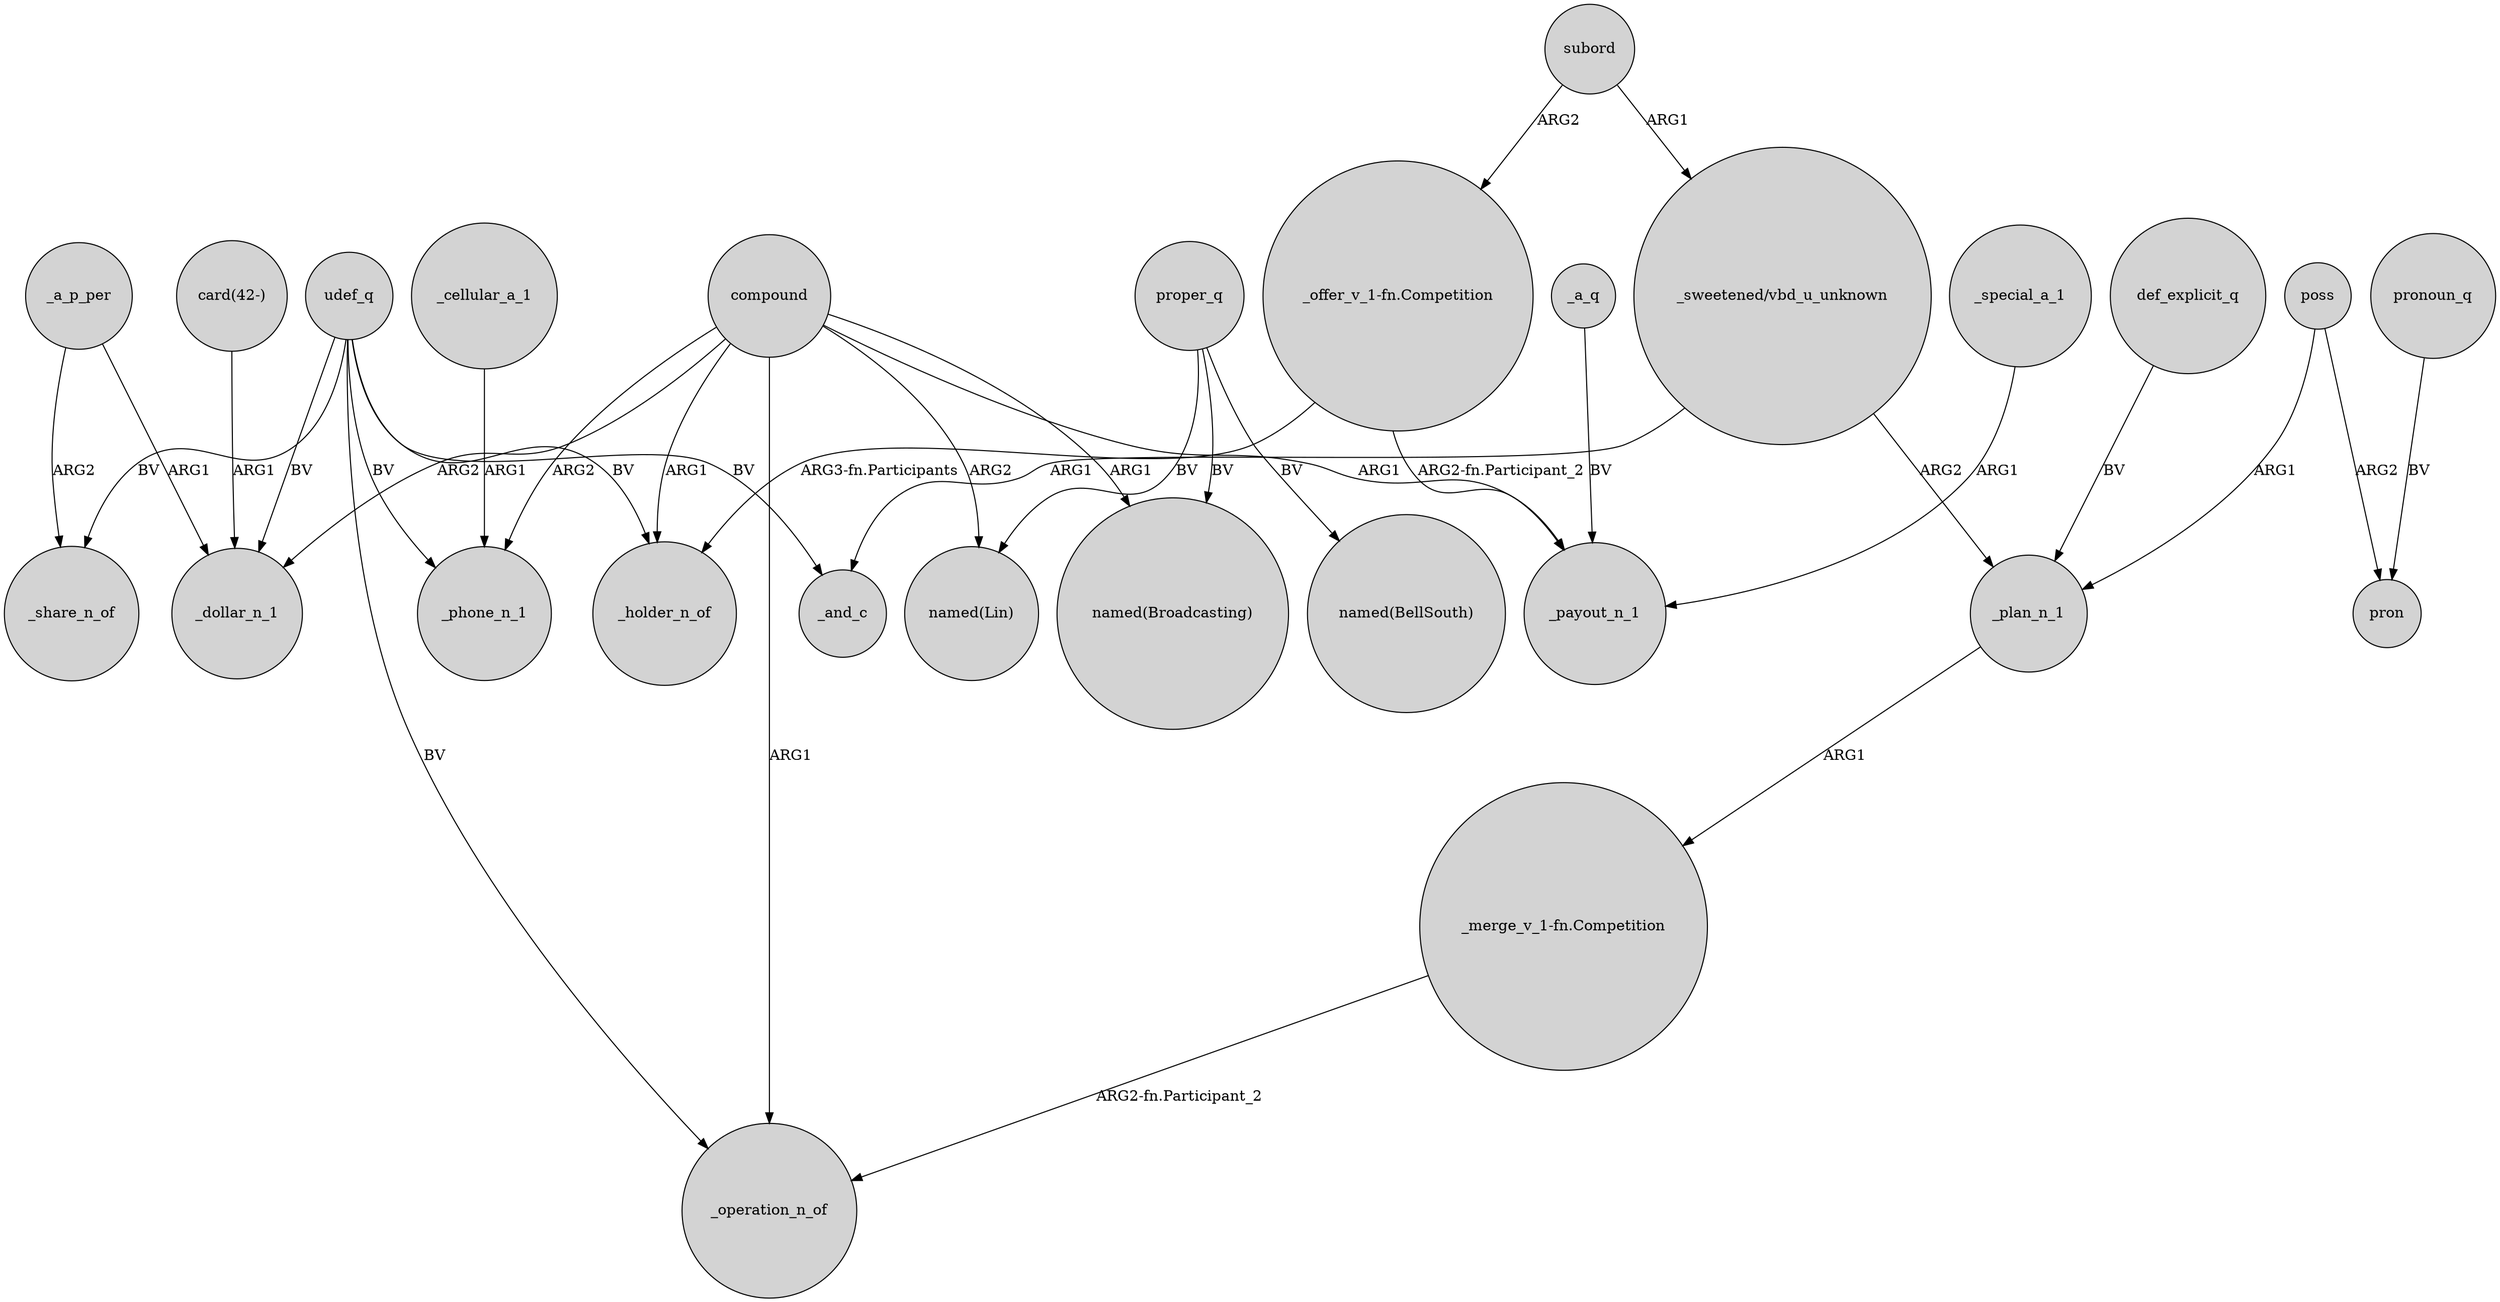 digraph {
	node [shape=circle style=filled]
	compound -> _holder_n_of [label=ARG1]
	_cellular_a_1 -> _phone_n_1 [label=ARG1]
	_plan_n_1 -> "_merge_v_1-fn.Competition" [label=ARG1]
	"card(42-)" -> _dollar_n_1 [label=ARG1]
	compound -> _phone_n_1 [label=ARG2]
	def_explicit_q -> _plan_n_1 [label=BV]
	_a_q -> _payout_n_1 [label=BV]
	proper_q -> "named(Lin)" [label=BV]
	"_sweetened/vbd_u_unknown" -> _and_c [label=ARG1]
	compound -> _dollar_n_1 [label=ARG2]
	compound -> _operation_n_of [label=ARG1]
	udef_q -> _phone_n_1 [label=BV]
	udef_q -> _and_c [label=BV]
	proper_q -> "named(BellSouth)" [label=BV]
	compound -> _payout_n_1 [label=ARG1]
	"_offer_v_1-fn.Competition" -> _holder_n_of [label="ARG3-fn.Participants"]
	pronoun_q -> pron [label=BV]
	subord -> "_offer_v_1-fn.Competition" [label=ARG2]
	_special_a_1 -> _payout_n_1 [label=ARG1]
	poss -> pron [label=ARG2]
	poss -> _plan_n_1 [label=ARG1]
	_a_p_per -> _share_n_of [label=ARG2]
	udef_q -> _holder_n_of [label=BV]
	udef_q -> _operation_n_of [label=BV]
	udef_q -> _share_n_of [label=BV]
	udef_q -> _dollar_n_1 [label=BV]
	compound -> "named(Lin)" [label=ARG2]
	subord -> "_sweetened/vbd_u_unknown" [label=ARG1]
	"_merge_v_1-fn.Competition" -> _operation_n_of [label="ARG2-fn.Participant_2"]
	_a_p_per -> _dollar_n_1 [label=ARG1]
	"_offer_v_1-fn.Competition" -> _payout_n_1 [label="ARG2-fn.Participant_2"]
	compound -> "named(Broadcasting)" [label=ARG1]
	"_sweetened/vbd_u_unknown" -> _plan_n_1 [label=ARG2]
	proper_q -> "named(Broadcasting)" [label=BV]
}
